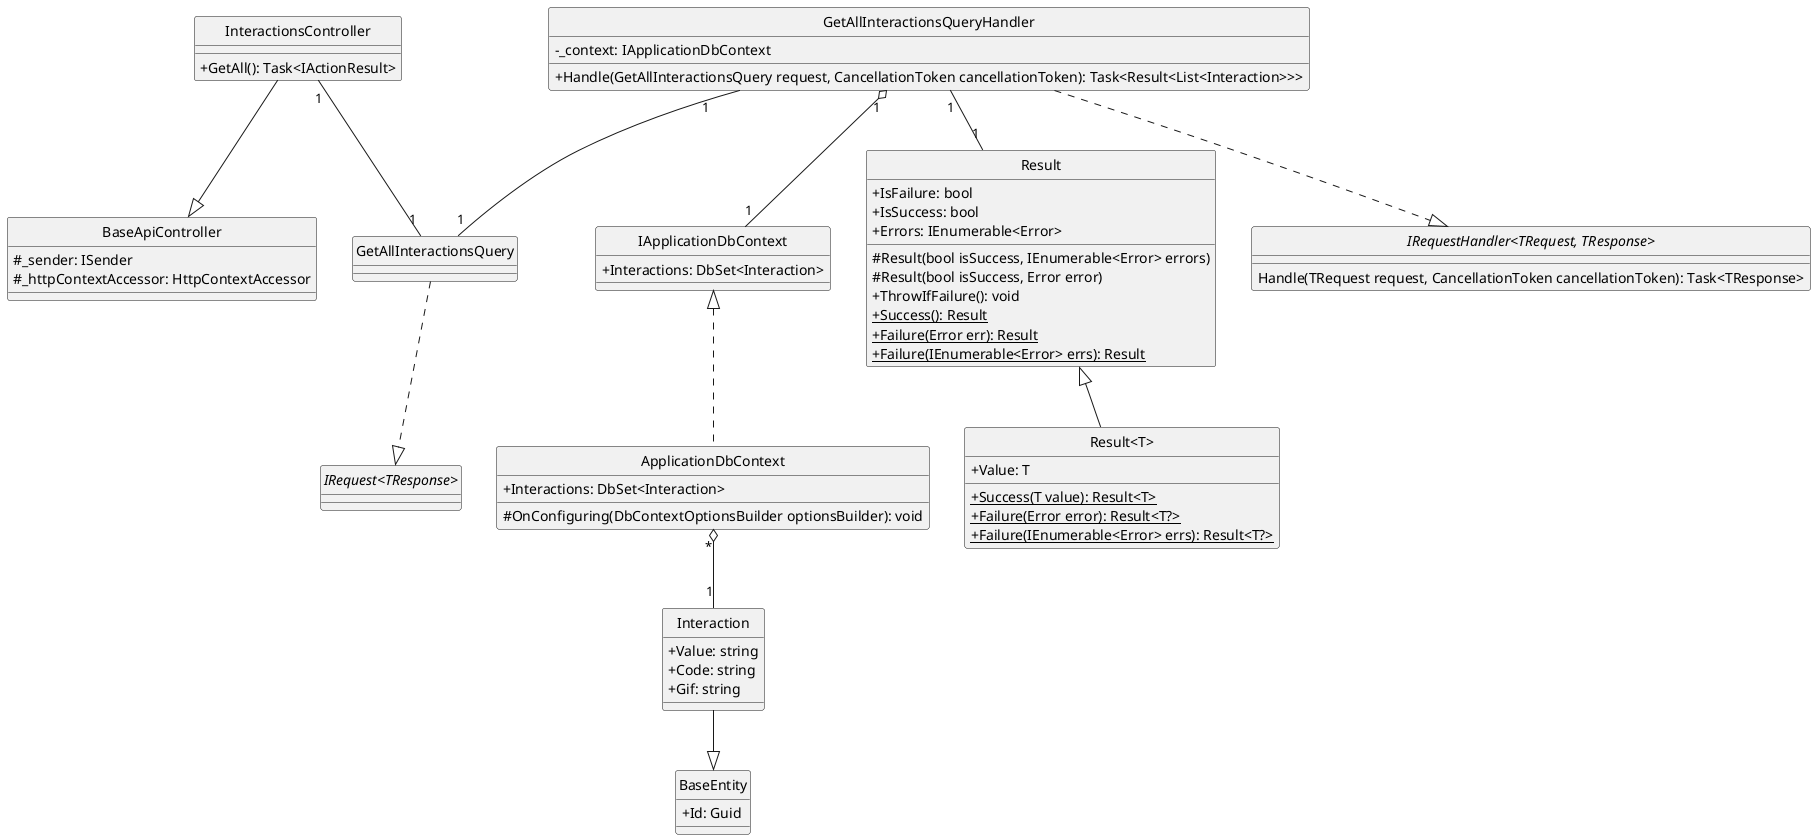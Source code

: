 @startuml GetAllInteractions
hide circle
skinparam classAttributeIconSize 0

class BaseApiController {
    #_sender: ISender
    #_httpContextAccessor: HttpContextAccessor
}

class InteractionsController {
    +GetAll(): Task<IActionResult>
}

class GetAllInteractionsQuery {
}

class GetAllInteractionsQueryHandler {
    -_context: IApplicationDbContext
    +Handle(GetAllInteractionsQuery request, CancellationToken cancellationToken): Task<Result<List<Interaction>>>
}

class IApplicationDbContext {
    +Interactions: DbSet<Interaction>
}

class ApplicationDbContext {
    +Interactions: DbSet<Interaction>
    #OnConfiguring(DbContextOptionsBuilder optionsBuilder): void
}

class Result {
    +IsFailure: bool
    +IsSuccess: bool
    +Errors: IEnumerable<Error>
    #Result(bool isSuccess, IEnumerable<Error> errors)
    #Result(bool isSuccess, Error error)
    +ThrowIfFailure(): void
    +{static} Success(): Result 
    +{static} Failure(Error err): Result 
    +{static} Failure(IEnumerable<Error> errs): Result 
}

class "Result<T>" {
    +Value: T
    +{static} Success(T value): Result<T>
    +{static} Failure(Error error): Result<T?>
    +{static} Failure(IEnumerable<Error> errs): Result<T?>
}

class BaseEntity {
    +Id: Guid
}

class Interaction {
    +Value: string
    +Code: string
    +Gif: string
}

interface "IRequest<TResponse>"
interface "IRequestHandler<TRequest, TResponse>"{
    Handle(TRequest request, CancellationToken cancellationToken): Task<TResponse>
}

'==== Delete Interaction ====
'API Layer
InteractionsController --|> BaseApiController
InteractionsController "1"--"1" GetAllInteractionsQuery
'Application Layer
GetAllInteractionsQuery ..|> "IRequest<TResponse>"
GetAllInteractionsQueryHandler ..|> "IRequestHandler<TRequest, TResponse>"
GetAllInteractionsQueryHandler "1"--"1" GetAllInteractionsQuery
GetAllInteractionsQueryHandler "1"--"1" Result
GetAllInteractionsQueryHandler "1" o--"1" IApplicationDbContext
'Domain Layer
Result <|-- "Result<T>"
Interaction --|> BaseEntity
'Infrastructure Layer
IApplicationDbContext <|.. ApplicationDbContext
ApplicationDbContext "*" o--"1" Interaction
@enduml